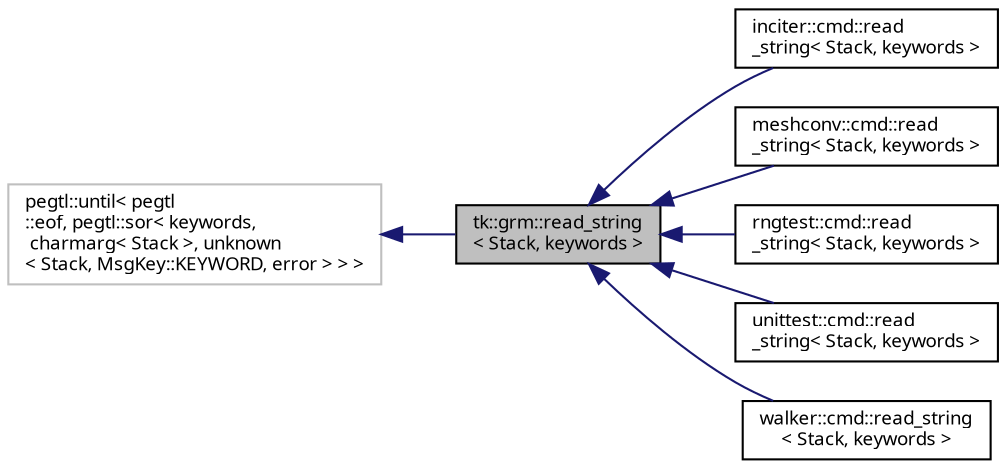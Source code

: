 digraph "tk::grm::read_string&lt; Stack, keywords &gt;"
{
 // INTERACTIVE_SVG=YES
  bgcolor="transparent";
  edge [fontname="sans-serif",fontsize="9",labelfontname="sans-serif",labelfontsize="9"];
  node [fontname="sans-serif",fontsize="9",shape=record];
  rankdir="LR";
  Node1 [label="tk::grm::read_string\l\< Stack, keywords \>",height=0.2,width=0.4,color="black", fillcolor="grey75", style="filled", fontcolor="black"];
  Node2 -> Node1 [dir="back",color="midnightblue",fontsize="9",style="solid",fontname="sans-serif"];
  Node2 [label="pegtl::until\< pegtl\l::eof, pegtl::sor\< keywords,\l charmarg\< Stack \>, unknown\l\< Stack, MsgKey::KEYWORD, error \> \> \>",height=0.2,width=0.4,color="grey75"];
  Node1 -> Node3 [dir="back",color="midnightblue",fontsize="9",style="solid",fontname="sans-serif"];
  Node3 [label="inciter::cmd::read\l_string\< Stack, keywords \>",height=0.2,width=0.4,color="black",URL="$structinciter_1_1cmd_1_1read__string.html",tooltip="Grammar entry point: parse keywords until end of string. "];
  Node1 -> Node4 [dir="back",color="midnightblue",fontsize="9",style="solid",fontname="sans-serif"];
  Node4 [label="meshconv::cmd::read\l_string\< Stack, keywords \>",height=0.2,width=0.4,color="black",URL="$structmeshconv_1_1cmd_1_1read__string.html",tooltip="Grammar entry point: parse keywords until end of string. "];
  Node1 -> Node5 [dir="back",color="midnightblue",fontsize="9",style="solid",fontname="sans-serif"];
  Node5 [label="rngtest::cmd::read\l_string\< Stack, keywords \>",height=0.2,width=0.4,color="black",URL="$structrngtest_1_1cmd_1_1read__string.html",tooltip="Grammar entry point: parse keywords until end of string. "];
  Node1 -> Node6 [dir="back",color="midnightblue",fontsize="9",style="solid",fontname="sans-serif"];
  Node6 [label="unittest::cmd::read\l_string\< Stack, keywords \>",height=0.2,width=0.4,color="black",URL="$structunittest_1_1cmd_1_1read__string.html",tooltip="Grammar entry point: parse keywords until end of string. "];
  Node1 -> Node7 [dir="back",color="midnightblue",fontsize="9",style="solid",fontname="sans-serif"];
  Node7 [label="walker::cmd::read_string\l\< Stack, keywords \>",height=0.2,width=0.4,color="black",URL="$structwalker_1_1cmd_1_1read__string.html",tooltip="entry point: parse keywords and until end of string "];
}
